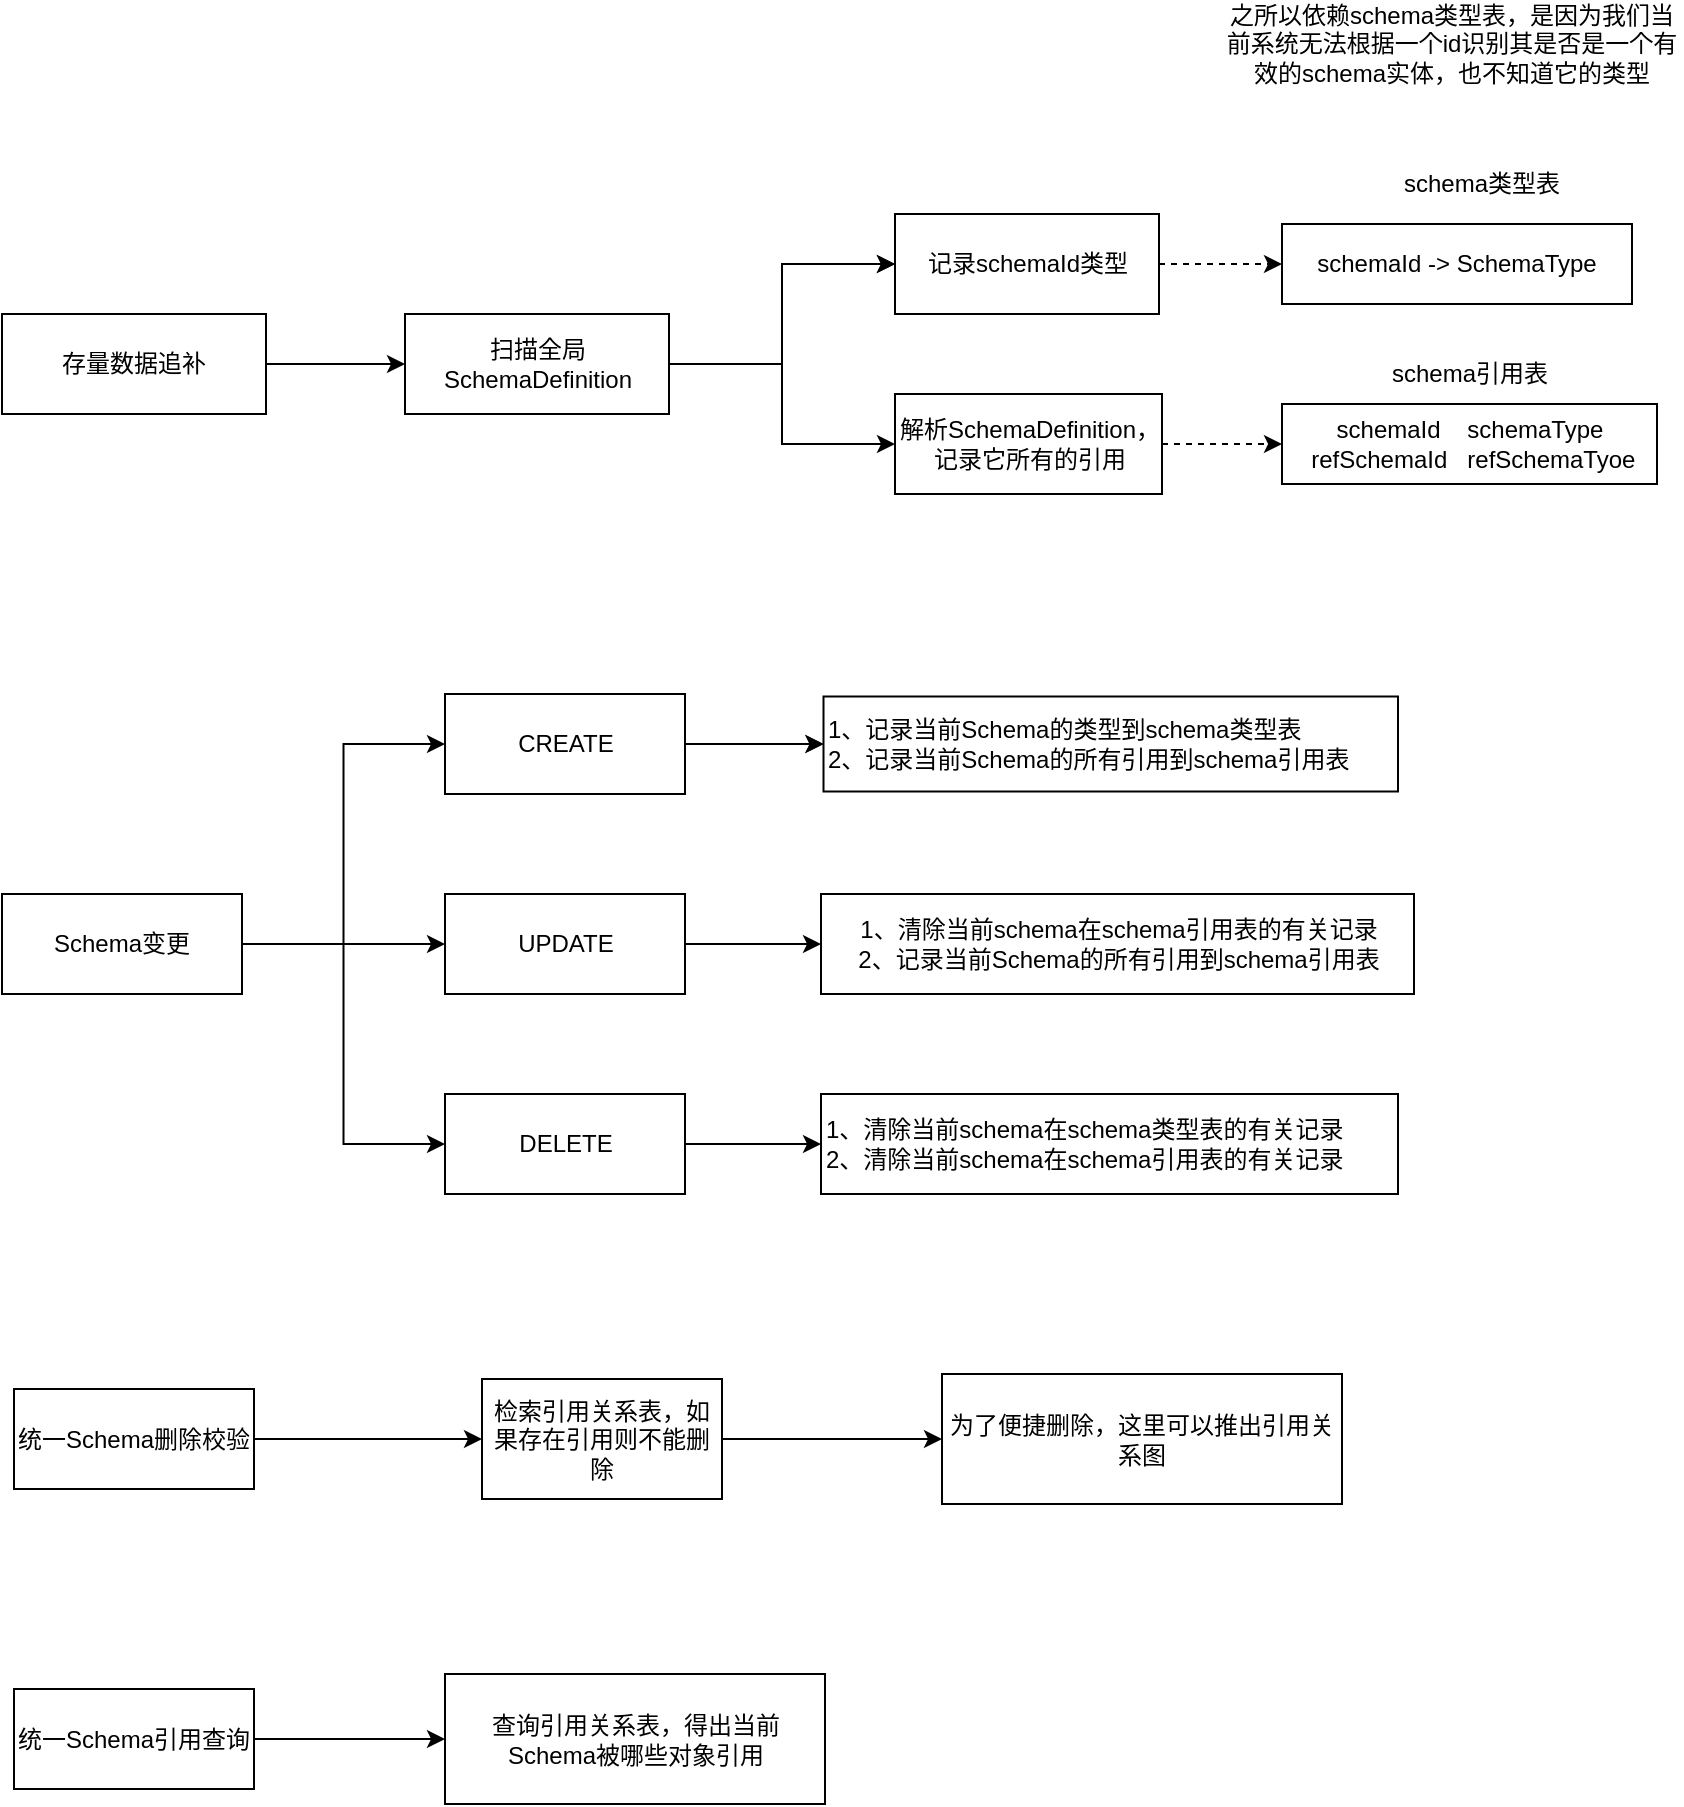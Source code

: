 <mxfile version="20.8.23" type="github">
  <diagram name="第 1 页" id="tJM_PB3CmArQ39CARQP1">
    <mxGraphModel dx="2021" dy="682" grid="1" gridSize="10" guides="1" tooltips="1" connect="1" arrows="1" fold="1" page="1" pageScale="1" pageWidth="827" pageHeight="1169" math="0" shadow="0">
      <root>
        <mxCell id="0" />
        <mxCell id="1" parent="0" />
        <mxCell id="-Z3dnTV2WW1t5ZSWNaW7-64" value="" style="edgeStyle=orthogonalEdgeStyle;rounded=0;orthogonalLoop=1;jettySize=auto;html=1;" parent="1" source="-Z3dnTV2WW1t5ZSWNaW7-60" target="-Z3dnTV2WW1t5ZSWNaW7-63" edge="1">
          <mxGeometry relative="1" as="geometry" />
        </mxCell>
        <mxCell id="-Z3dnTV2WW1t5ZSWNaW7-60" value="存量数据追补" style="rounded=0;whiteSpace=wrap;html=1;" parent="1" vertex="1">
          <mxGeometry x="-80" y="580" width="132" height="50" as="geometry" />
        </mxCell>
        <mxCell id="-Z3dnTV2WW1t5ZSWNaW7-66" value="" style="edgeStyle=orthogonalEdgeStyle;rounded=0;orthogonalLoop=1;jettySize=auto;html=1;" parent="1" source="-Z3dnTV2WW1t5ZSWNaW7-63" target="-Z3dnTV2WW1t5ZSWNaW7-65" edge="1">
          <mxGeometry relative="1" as="geometry" />
        </mxCell>
        <mxCell id="-Z3dnTV2WW1t5ZSWNaW7-71" value="" style="edgeStyle=orthogonalEdgeStyle;rounded=0;orthogonalLoop=1;jettySize=auto;html=1;dashed=1;" parent="1" source="-Z3dnTV2WW1t5ZSWNaW7-63" target="-Z3dnTV2WW1t5ZSWNaW7-65" edge="1">
          <mxGeometry relative="1" as="geometry" />
        </mxCell>
        <mxCell id="-Z3dnTV2WW1t5ZSWNaW7-74" style="edgeStyle=orthogonalEdgeStyle;rounded=0;orthogonalLoop=1;jettySize=auto;html=1;entryX=0;entryY=0.5;entryDx=0;entryDy=0;" parent="1" source="-Z3dnTV2WW1t5ZSWNaW7-63" target="-Z3dnTV2WW1t5ZSWNaW7-73" edge="1">
          <mxGeometry relative="1" as="geometry" />
        </mxCell>
        <mxCell id="-Z3dnTV2WW1t5ZSWNaW7-63" value="扫描全局SchemaDefinition" style="rounded=0;whiteSpace=wrap;html=1;" parent="1" vertex="1">
          <mxGeometry x="121.5" y="580" width="132" height="50" as="geometry" />
        </mxCell>
        <mxCell id="-Z3dnTV2WW1t5ZSWNaW7-68" style="edgeStyle=orthogonalEdgeStyle;rounded=0;orthogonalLoop=1;jettySize=auto;html=1;entryX=0;entryY=0.5;entryDx=0;entryDy=0;dashed=1;" parent="1" source="-Z3dnTV2WW1t5ZSWNaW7-65" target="-Z3dnTV2WW1t5ZSWNaW7-67" edge="1">
          <mxGeometry relative="1" as="geometry" />
        </mxCell>
        <mxCell id="-Z3dnTV2WW1t5ZSWNaW7-65" value="记录schemaId类型" style="rounded=0;whiteSpace=wrap;html=1;" parent="1" vertex="1">
          <mxGeometry x="366.5" y="530" width="132" height="50" as="geometry" />
        </mxCell>
        <mxCell id="-Z3dnTV2WW1t5ZSWNaW7-67" value="schemaId -&amp;gt; SchemaType" style="rounded=0;whiteSpace=wrap;html=1;" parent="1" vertex="1">
          <mxGeometry x="560" y="535" width="175" height="40" as="geometry" />
        </mxCell>
        <mxCell id="-Z3dnTV2WW1t5ZSWNaW7-76" style="edgeStyle=orthogonalEdgeStyle;rounded=0;orthogonalLoop=1;jettySize=auto;html=1;dashed=1;" parent="1" source="-Z3dnTV2WW1t5ZSWNaW7-73" target="-Z3dnTV2WW1t5ZSWNaW7-75" edge="1">
          <mxGeometry relative="1" as="geometry" />
        </mxCell>
        <mxCell id="-Z3dnTV2WW1t5ZSWNaW7-73" value="解析SchemaDefinition，记录它所有的引用" style="rounded=0;whiteSpace=wrap;html=1;" parent="1" vertex="1">
          <mxGeometry x="366.5" y="620" width="133.5" height="50" as="geometry" />
        </mxCell>
        <mxCell id="-Z3dnTV2WW1t5ZSWNaW7-75" value="schemaId&amp;nbsp; &amp;nbsp; schemaType&lt;br&gt;&amp;nbsp;refSchemaId&amp;nbsp; &amp;nbsp;refSchemaTyoe" style="rounded=0;whiteSpace=wrap;html=1;" parent="1" vertex="1">
          <mxGeometry x="560" y="625" width="187.5" height="40" as="geometry" />
        </mxCell>
        <mxCell id="-Z3dnTV2WW1t5ZSWNaW7-78" value="schema类型表" style="text;html=1;strokeColor=none;fillColor=none;align=center;verticalAlign=middle;whiteSpace=wrap;rounded=0;" parent="1" vertex="1">
          <mxGeometry x="610" y="500" width="100" height="30" as="geometry" />
        </mxCell>
        <mxCell id="-Z3dnTV2WW1t5ZSWNaW7-79" value="schema引用表" style="text;html=1;strokeColor=none;fillColor=none;align=center;verticalAlign=middle;whiteSpace=wrap;rounded=0;" parent="1" vertex="1">
          <mxGeometry x="603.75" y="600" width="100" height="20" as="geometry" />
        </mxCell>
        <mxCell id="-Z3dnTV2WW1t5ZSWNaW7-87" style="edgeStyle=orthogonalEdgeStyle;rounded=0;orthogonalLoop=1;jettySize=auto;html=1;entryX=0;entryY=0.5;entryDx=0;entryDy=0;" parent="1" source="-Z3dnTV2WW1t5ZSWNaW7-80" target="-Z3dnTV2WW1t5ZSWNaW7-86" edge="1">
          <mxGeometry relative="1" as="geometry" />
        </mxCell>
        <mxCell id="-Z3dnTV2WW1t5ZSWNaW7-92" style="edgeStyle=orthogonalEdgeStyle;rounded=0;orthogonalLoop=1;jettySize=auto;html=1;entryX=0;entryY=0.5;entryDx=0;entryDy=0;" parent="1" source="-Z3dnTV2WW1t5ZSWNaW7-80" target="-Z3dnTV2WW1t5ZSWNaW7-91" edge="1">
          <mxGeometry relative="1" as="geometry" />
        </mxCell>
        <mxCell id="-Z3dnTV2WW1t5ZSWNaW7-97" style="edgeStyle=orthogonalEdgeStyle;rounded=0;orthogonalLoop=1;jettySize=auto;html=1;entryX=0;entryY=0.5;entryDx=0;entryDy=0;" parent="1" source="-Z3dnTV2WW1t5ZSWNaW7-80" target="-Z3dnTV2WW1t5ZSWNaW7-81" edge="1">
          <mxGeometry relative="1" as="geometry" />
        </mxCell>
        <mxCell id="-Z3dnTV2WW1t5ZSWNaW7-80" value="Schema变更" style="rounded=0;whiteSpace=wrap;html=1;" parent="1" vertex="1">
          <mxGeometry x="-80" y="870" width="120" height="50" as="geometry" />
        </mxCell>
        <mxCell id="-Z3dnTV2WW1t5ZSWNaW7-84" value="" style="edgeStyle=orthogonalEdgeStyle;rounded=0;orthogonalLoop=1;jettySize=auto;html=1;" parent="1" source="-Z3dnTV2WW1t5ZSWNaW7-81" target="-Z3dnTV2WW1t5ZSWNaW7-83" edge="1">
          <mxGeometry relative="1" as="geometry" />
        </mxCell>
        <mxCell id="-Z3dnTV2WW1t5ZSWNaW7-81" value="DELETE" style="rounded=0;whiteSpace=wrap;html=1;" parent="1" vertex="1">
          <mxGeometry x="141.5" y="970" width="120" height="50" as="geometry" />
        </mxCell>
        <mxCell id="-Z3dnTV2WW1t5ZSWNaW7-83" value="1、清除当前schema在schema类型表的有关记录&lt;br&gt;2、清除当前schema在schema引用表的有关记录" style="rounded=0;whiteSpace=wrap;html=1;align=left;" parent="1" vertex="1">
          <mxGeometry x="329.5" y="970" width="288.5" height="50" as="geometry" />
        </mxCell>
        <mxCell id="-Z3dnTV2WW1t5ZSWNaW7-89" value="" style="edgeStyle=orthogonalEdgeStyle;rounded=0;orthogonalLoop=1;jettySize=auto;html=1;" parent="1" source="-Z3dnTV2WW1t5ZSWNaW7-86" target="-Z3dnTV2WW1t5ZSWNaW7-88" edge="1">
          <mxGeometry relative="1" as="geometry" />
        </mxCell>
        <mxCell id="-Z3dnTV2WW1t5ZSWNaW7-90" style="edgeStyle=orthogonalEdgeStyle;rounded=0;orthogonalLoop=1;jettySize=auto;html=1;" parent="1" source="-Z3dnTV2WW1t5ZSWNaW7-86" target="-Z3dnTV2WW1t5ZSWNaW7-88" edge="1">
          <mxGeometry relative="1" as="geometry" />
        </mxCell>
        <mxCell id="-Z3dnTV2WW1t5ZSWNaW7-86" value="CREATE" style="rounded=0;whiteSpace=wrap;html=1;" parent="1" vertex="1">
          <mxGeometry x="141.5" y="770" width="120" height="50" as="geometry" />
        </mxCell>
        <mxCell id="-Z3dnTV2WW1t5ZSWNaW7-88" value="1、记录当前Schema的类型到schema类型表&lt;br&gt;&lt;div style=&quot;&quot;&gt;&lt;span style=&quot;background-color: initial;&quot;&gt;2、记录当前Schema的所有引用到schema引用表&lt;/span&gt;&lt;/div&gt;" style="rounded=0;whiteSpace=wrap;html=1;align=left;" parent="1" vertex="1">
          <mxGeometry x="330.75" y="771.25" width="287.25" height="47.5" as="geometry" />
        </mxCell>
        <mxCell id="-Z3dnTV2WW1t5ZSWNaW7-96" value="" style="edgeStyle=orthogonalEdgeStyle;rounded=0;orthogonalLoop=1;jettySize=auto;html=1;" parent="1" source="-Z3dnTV2WW1t5ZSWNaW7-91" target="-Z3dnTV2WW1t5ZSWNaW7-95" edge="1">
          <mxGeometry relative="1" as="geometry" />
        </mxCell>
        <mxCell id="-Z3dnTV2WW1t5ZSWNaW7-91" value="UPDATE" style="rounded=0;whiteSpace=wrap;html=1;" parent="1" vertex="1">
          <mxGeometry x="141.5" y="870" width="120" height="50" as="geometry" />
        </mxCell>
        <mxCell id="-Z3dnTV2WW1t5ZSWNaW7-95" value="1、清除当前schema在schema引用表的有关记录&lt;br&gt;2、记录当前Schema的所有引用到schema引用表" style="rounded=0;whiteSpace=wrap;html=1;" parent="1" vertex="1">
          <mxGeometry x="329.5" y="870" width="296.5" height="50" as="geometry" />
        </mxCell>
        <mxCell id="-Z3dnTV2WW1t5ZSWNaW7-103" style="edgeStyle=orthogonalEdgeStyle;rounded=0;orthogonalLoop=1;jettySize=auto;html=1;entryX=0;entryY=0.5;entryDx=0;entryDy=0;" parent="1" source="-Z3dnTV2WW1t5ZSWNaW7-100" target="-Z3dnTV2WW1t5ZSWNaW7-102" edge="1">
          <mxGeometry relative="1" as="geometry" />
        </mxCell>
        <mxCell id="-Z3dnTV2WW1t5ZSWNaW7-100" value="统一Schema删除校验" style="rounded=0;whiteSpace=wrap;html=1;" parent="1" vertex="1">
          <mxGeometry x="-74" y="1117.5" width="120" height="50" as="geometry" />
        </mxCell>
        <mxCell id="-Z3dnTV2WW1t5ZSWNaW7-105" value="" style="edgeStyle=orthogonalEdgeStyle;rounded=0;orthogonalLoop=1;jettySize=auto;html=1;" parent="1" source="-Z3dnTV2WW1t5ZSWNaW7-102" target="-Z3dnTV2WW1t5ZSWNaW7-104" edge="1">
          <mxGeometry relative="1" as="geometry" />
        </mxCell>
        <mxCell id="-Z3dnTV2WW1t5ZSWNaW7-102" value="检索引用关系表，如果存在引用则不能删除" style="rounded=0;whiteSpace=wrap;html=1;" parent="1" vertex="1">
          <mxGeometry x="160" y="1112.5" width="120" height="60" as="geometry" />
        </mxCell>
        <mxCell id="-Z3dnTV2WW1t5ZSWNaW7-104" value="为了便捷删除，这里可以推出引用关系图" style="rounded=0;whiteSpace=wrap;html=1;" parent="1" vertex="1">
          <mxGeometry x="390" y="1110" width="200" height="65" as="geometry" />
        </mxCell>
        <mxCell id="-Z3dnTV2WW1t5ZSWNaW7-109" style="edgeStyle=orthogonalEdgeStyle;rounded=0;orthogonalLoop=1;jettySize=auto;html=1;entryX=0;entryY=0.5;entryDx=0;entryDy=0;" parent="1" source="-Z3dnTV2WW1t5ZSWNaW7-106" target="-Z3dnTV2WW1t5ZSWNaW7-108" edge="1">
          <mxGeometry relative="1" as="geometry" />
        </mxCell>
        <mxCell id="-Z3dnTV2WW1t5ZSWNaW7-106" value="统一Schema引用查询" style="rounded=0;whiteSpace=wrap;html=1;" parent="1" vertex="1">
          <mxGeometry x="-74" y="1267.5" width="120" height="50" as="geometry" />
        </mxCell>
        <mxCell id="-Z3dnTV2WW1t5ZSWNaW7-108" value="查询引用关系表，得出当前Schema被哪些对象引用" style="rounded=0;whiteSpace=wrap;html=1;" parent="1" vertex="1">
          <mxGeometry x="141.5" y="1260" width="190" height="65" as="geometry" />
        </mxCell>
        <mxCell id="-Z3dnTV2WW1t5ZSWNaW7-110" value="之所以依赖schema类型表，是因为我们当前系统无法根据一个id识别其是否是一个有效的schema实体，也不知道它的类型" style="text;html=1;strokeColor=none;fillColor=none;align=center;verticalAlign=middle;whiteSpace=wrap;rounded=0;" parent="1" vertex="1">
          <mxGeometry x="530" y="430" width="230" height="30" as="geometry" />
        </mxCell>
      </root>
    </mxGraphModel>
  </diagram>
</mxfile>
